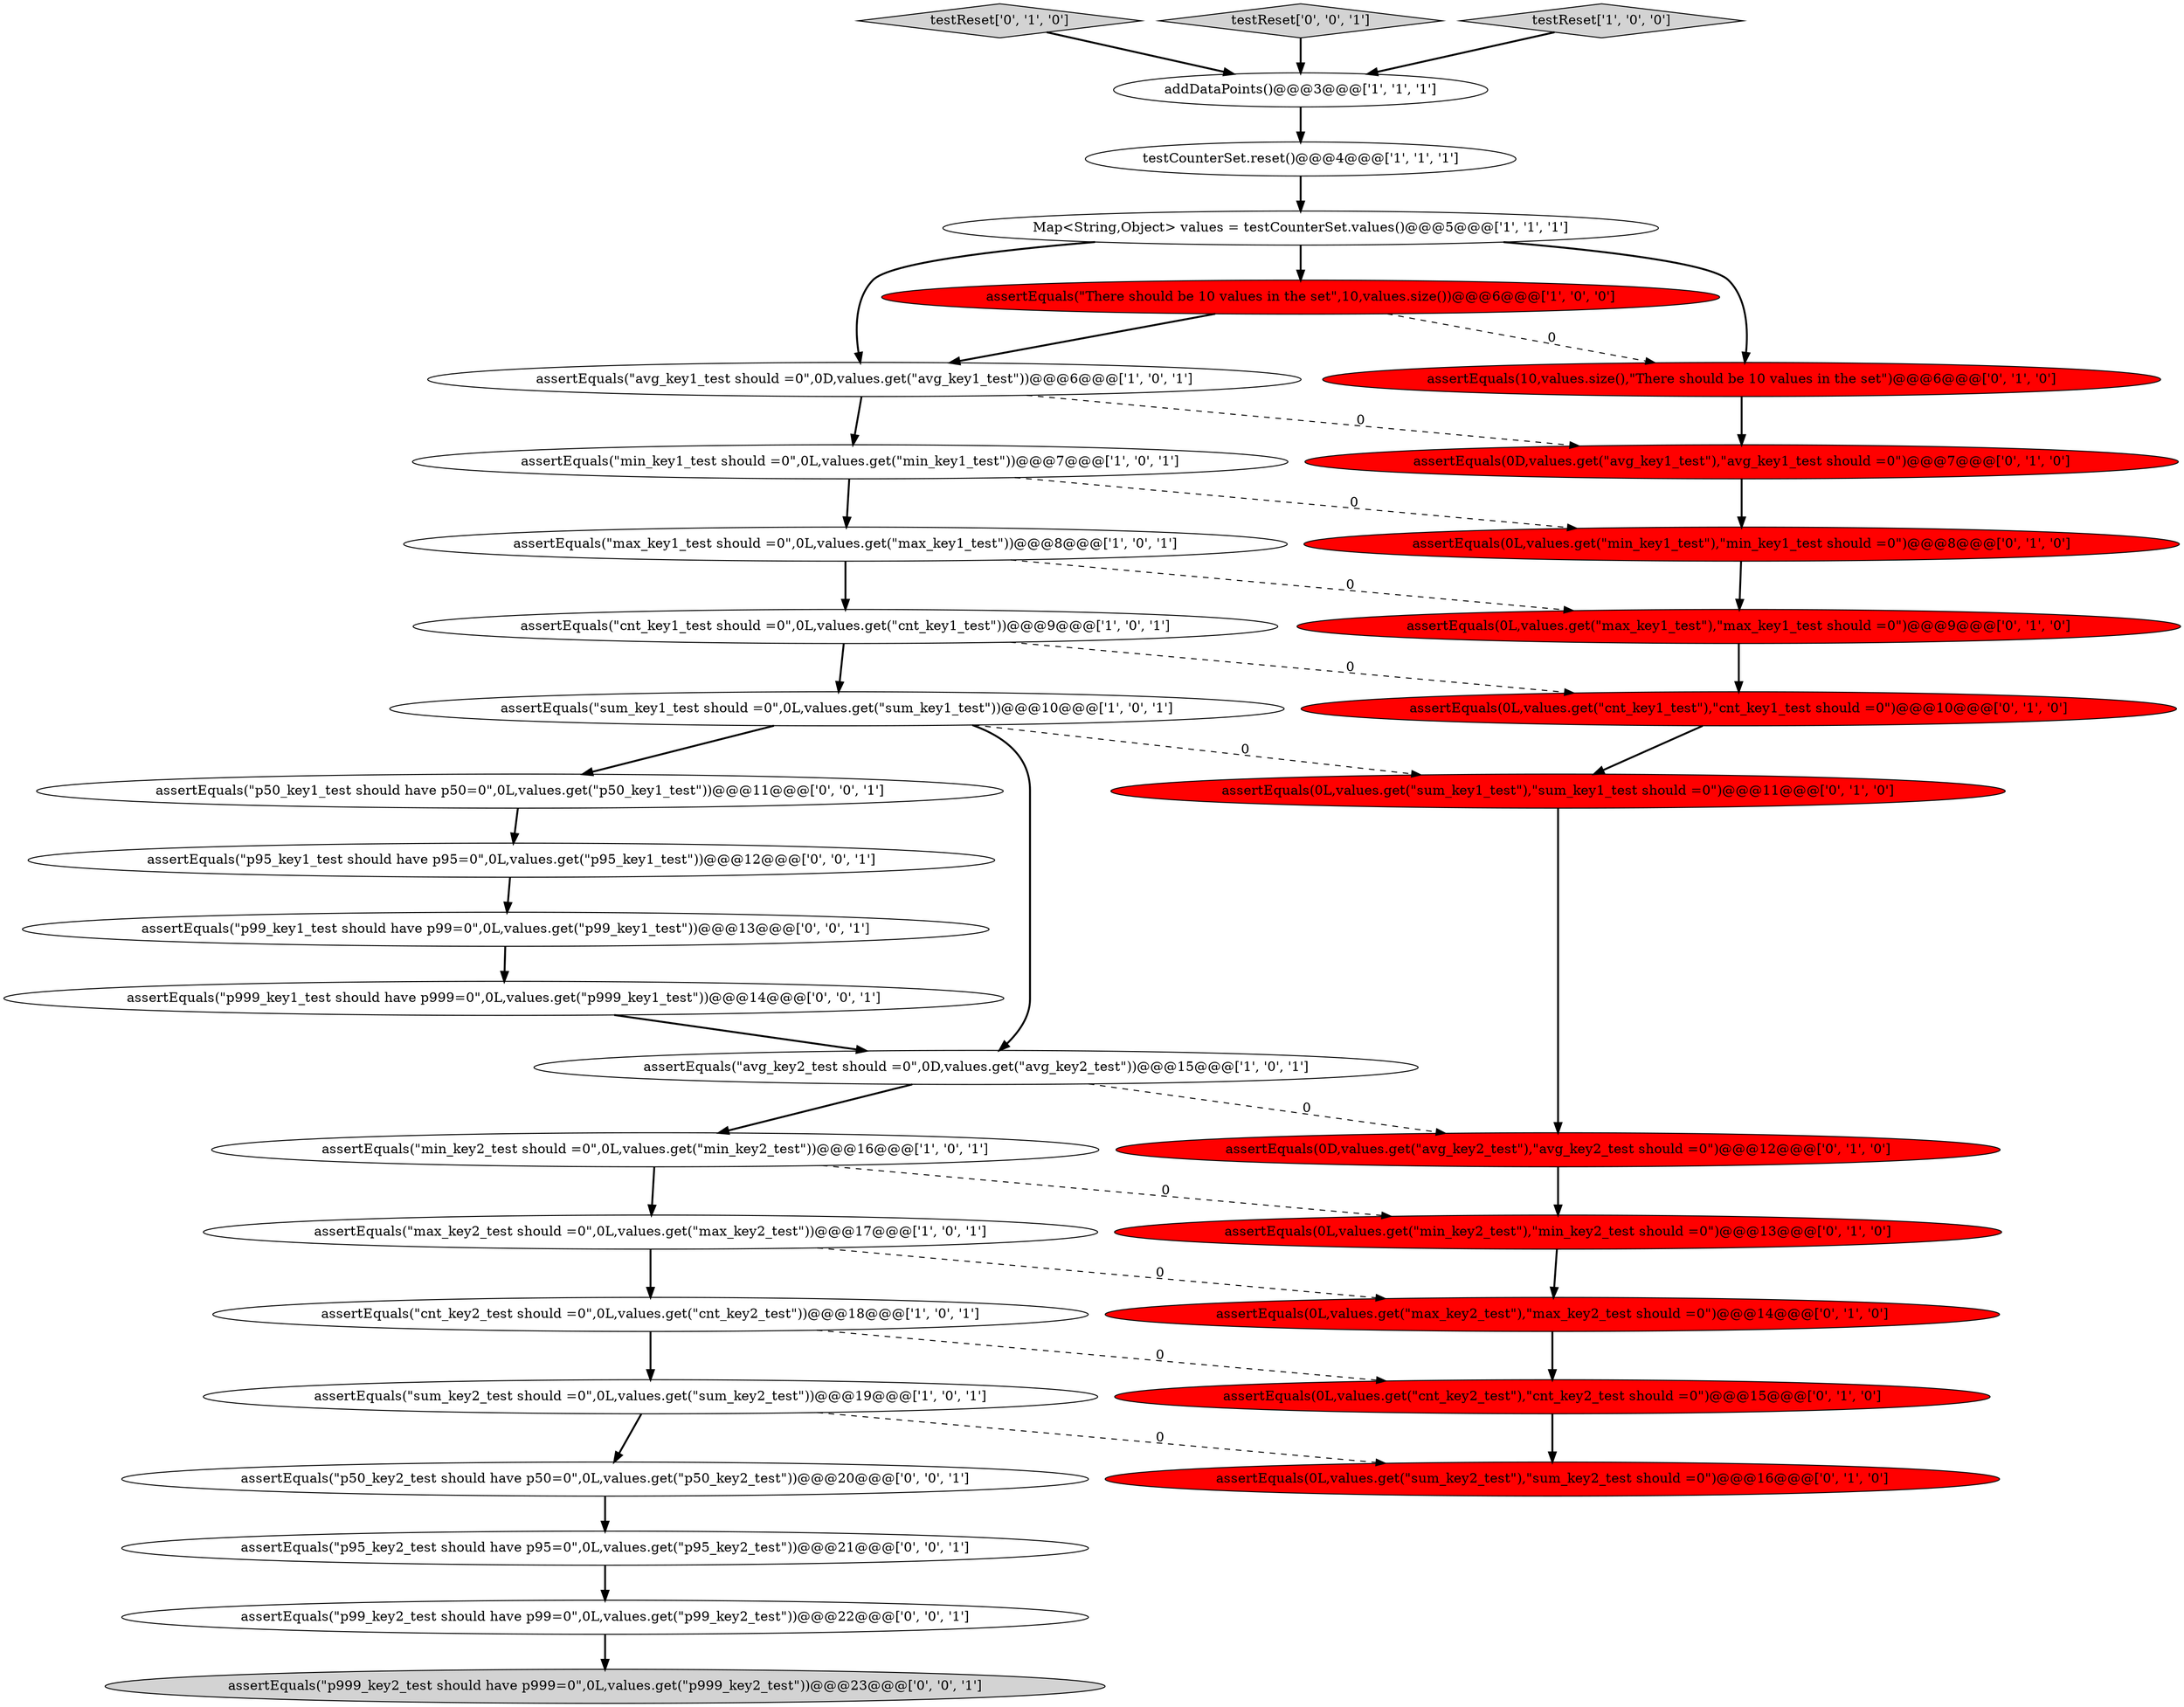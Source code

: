 digraph {
11 [style = filled, label = "addDataPoints()@@@3@@@['1', '1', '1']", fillcolor = white, shape = ellipse image = "AAA0AAABBB1BBB"];
21 [style = filled, label = "assertEquals(0L,values.get(\"cnt_key2_test\"),\"cnt_key2_test should =0\")@@@15@@@['0', '1', '0']", fillcolor = red, shape = ellipse image = "AAA1AAABBB2BBB"];
4 [style = filled, label = "Map<String,Object> values = testCounterSet.values()@@@5@@@['1', '1', '1']", fillcolor = white, shape = ellipse image = "AAA0AAABBB1BBB"];
20 [style = filled, label = "assertEquals(0D,values.get(\"avg_key2_test\"),\"avg_key2_test should =0\")@@@12@@@['0', '1', '0']", fillcolor = red, shape = ellipse image = "AAA1AAABBB2BBB"];
3 [style = filled, label = "assertEquals(\"sum_key1_test should =0\",0L,values.get(\"sum_key1_test\"))@@@10@@@['1', '0', '1']", fillcolor = white, shape = ellipse image = "AAA0AAABBB1BBB"];
10 [style = filled, label = "assertEquals(\"avg_key1_test should =0\",0D,values.get(\"avg_key1_test\"))@@@6@@@['1', '0', '1']", fillcolor = white, shape = ellipse image = "AAA0AAABBB1BBB"];
18 [style = filled, label = "testReset['0', '1', '0']", fillcolor = lightgray, shape = diamond image = "AAA0AAABBB2BBB"];
19 [style = filled, label = "assertEquals(0D,values.get(\"avg_key1_test\"),\"avg_key1_test should =0\")@@@7@@@['0', '1', '0']", fillcolor = red, shape = ellipse image = "AAA1AAABBB2BBB"];
8 [style = filled, label = "testCounterSet.reset()@@@4@@@['1', '1', '1']", fillcolor = white, shape = ellipse image = "AAA0AAABBB1BBB"];
24 [style = filled, label = "assertEquals(0L,values.get(\"min_key2_test\"),\"min_key2_test should =0\")@@@13@@@['0', '1', '0']", fillcolor = red, shape = ellipse image = "AAA1AAABBB2BBB"];
16 [style = filled, label = "assertEquals(10,values.size(),\"There should be 10 values in the set\")@@@6@@@['0', '1', '0']", fillcolor = red, shape = ellipse image = "AAA1AAABBB2BBB"];
35 [style = filled, label = "assertEquals(\"p999_key1_test should have p999=0\",0L,values.get(\"p999_key1_test\"))@@@14@@@['0', '0', '1']", fillcolor = white, shape = ellipse image = "AAA0AAABBB3BBB"];
6 [style = filled, label = "assertEquals(\"sum_key2_test should =0\",0L,values.get(\"sum_key2_test\"))@@@19@@@['1', '0', '1']", fillcolor = white, shape = ellipse image = "AAA0AAABBB1BBB"];
33 [style = filled, label = "assertEquals(\"p999_key2_test should have p999=0\",0L,values.get(\"p999_key2_test\"))@@@23@@@['0', '0', '1']", fillcolor = lightgray, shape = ellipse image = "AAA0AAABBB3BBB"];
7 [style = filled, label = "assertEquals(\"cnt_key2_test should =0\",0L,values.get(\"cnt_key2_test\"))@@@18@@@['1', '0', '1']", fillcolor = white, shape = ellipse image = "AAA0AAABBB1BBB"];
26 [style = filled, label = "assertEquals(0L,values.get(\"max_key2_test\"),\"max_key2_test should =0\")@@@14@@@['0', '1', '0']", fillcolor = red, shape = ellipse image = "AAA1AAABBB2BBB"];
15 [style = filled, label = "assertEquals(0L,values.get(\"sum_key2_test\"),\"sum_key2_test should =0\")@@@16@@@['0', '1', '0']", fillcolor = red, shape = ellipse image = "AAA1AAABBB2BBB"];
25 [style = filled, label = "assertEquals(0L,values.get(\"max_key1_test\"),\"max_key1_test should =0\")@@@9@@@['0', '1', '0']", fillcolor = red, shape = ellipse image = "AAA1AAABBB2BBB"];
1 [style = filled, label = "assertEquals(\"max_key2_test should =0\",0L,values.get(\"max_key2_test\"))@@@17@@@['1', '0', '1']", fillcolor = white, shape = ellipse image = "AAA0AAABBB1BBB"];
27 [style = filled, label = "assertEquals(\"p99_key1_test should have p99=0\",0L,values.get(\"p99_key1_test\"))@@@13@@@['0', '0', '1']", fillcolor = white, shape = ellipse image = "AAA0AAABBB3BBB"];
30 [style = filled, label = "testReset['0', '0', '1']", fillcolor = lightgray, shape = diamond image = "AAA0AAABBB3BBB"];
31 [style = filled, label = "assertEquals(\"p95_key2_test should have p95=0\",0L,values.get(\"p95_key2_test\"))@@@21@@@['0', '0', '1']", fillcolor = white, shape = ellipse image = "AAA0AAABBB3BBB"];
2 [style = filled, label = "assertEquals(\"cnt_key1_test should =0\",0L,values.get(\"cnt_key1_test\"))@@@9@@@['1', '0', '1']", fillcolor = white, shape = ellipse image = "AAA0AAABBB1BBB"];
9 [style = filled, label = "assertEquals(\"min_key1_test should =0\",0L,values.get(\"min_key1_test\"))@@@7@@@['1', '0', '1']", fillcolor = white, shape = ellipse image = "AAA0AAABBB1BBB"];
23 [style = filled, label = "assertEquals(0L,values.get(\"sum_key1_test\"),\"sum_key1_test should =0\")@@@11@@@['0', '1', '0']", fillcolor = red, shape = ellipse image = "AAA1AAABBB2BBB"];
17 [style = filled, label = "assertEquals(0L,values.get(\"min_key1_test\"),\"min_key1_test should =0\")@@@8@@@['0', '1', '0']", fillcolor = red, shape = ellipse image = "AAA1AAABBB2BBB"];
32 [style = filled, label = "assertEquals(\"p95_key1_test should have p95=0\",0L,values.get(\"p95_key1_test\"))@@@12@@@['0', '0', '1']", fillcolor = white, shape = ellipse image = "AAA0AAABBB3BBB"];
5 [style = filled, label = "assertEquals(\"avg_key2_test should =0\",0D,values.get(\"avg_key2_test\"))@@@15@@@['1', '0', '1']", fillcolor = white, shape = ellipse image = "AAA0AAABBB1BBB"];
34 [style = filled, label = "assertEquals(\"p50_key2_test should have p50=0\",0L,values.get(\"p50_key2_test\"))@@@20@@@['0', '0', '1']", fillcolor = white, shape = ellipse image = "AAA0AAABBB3BBB"];
14 [style = filled, label = "assertEquals(\"There should be 10 values in the set\",10,values.size())@@@6@@@['1', '0', '0']", fillcolor = red, shape = ellipse image = "AAA1AAABBB1BBB"];
28 [style = filled, label = "assertEquals(\"p99_key2_test should have p99=0\",0L,values.get(\"p99_key2_test\"))@@@22@@@['0', '0', '1']", fillcolor = white, shape = ellipse image = "AAA0AAABBB3BBB"];
12 [style = filled, label = "assertEquals(\"max_key1_test should =0\",0L,values.get(\"max_key1_test\"))@@@8@@@['1', '0', '1']", fillcolor = white, shape = ellipse image = "AAA0AAABBB1BBB"];
29 [style = filled, label = "assertEquals(\"p50_key1_test should have p50=0\",0L,values.get(\"p50_key1_test\"))@@@11@@@['0', '0', '1']", fillcolor = white, shape = ellipse image = "AAA0AAABBB3BBB"];
22 [style = filled, label = "assertEquals(0L,values.get(\"cnt_key1_test\"),\"cnt_key1_test should =0\")@@@10@@@['0', '1', '0']", fillcolor = red, shape = ellipse image = "AAA1AAABBB2BBB"];
0 [style = filled, label = "testReset['1', '0', '0']", fillcolor = lightgray, shape = diamond image = "AAA0AAABBB1BBB"];
13 [style = filled, label = "assertEquals(\"min_key2_test should =0\",0L,values.get(\"min_key2_test\"))@@@16@@@['1', '0', '1']", fillcolor = white, shape = ellipse image = "AAA0AAABBB1BBB"];
4->10 [style = bold, label=""];
17->25 [style = bold, label=""];
4->14 [style = bold, label=""];
23->20 [style = bold, label=""];
7->21 [style = dashed, label="0"];
6->34 [style = bold, label=""];
25->22 [style = bold, label=""];
1->26 [style = dashed, label="0"];
10->19 [style = dashed, label="0"];
21->15 [style = bold, label=""];
2->3 [style = bold, label=""];
18->11 [style = bold, label=""];
14->10 [style = bold, label=""];
0->11 [style = bold, label=""];
32->27 [style = bold, label=""];
34->31 [style = bold, label=""];
19->17 [style = bold, label=""];
16->19 [style = bold, label=""];
1->7 [style = bold, label=""];
22->23 [style = bold, label=""];
13->1 [style = bold, label=""];
27->35 [style = bold, label=""];
5->20 [style = dashed, label="0"];
26->21 [style = bold, label=""];
35->5 [style = bold, label=""];
3->23 [style = dashed, label="0"];
24->26 [style = bold, label=""];
30->11 [style = bold, label=""];
12->2 [style = bold, label=""];
3->5 [style = bold, label=""];
13->24 [style = dashed, label="0"];
12->25 [style = dashed, label="0"];
28->33 [style = bold, label=""];
6->15 [style = dashed, label="0"];
29->32 [style = bold, label=""];
5->13 [style = bold, label=""];
9->17 [style = dashed, label="0"];
7->6 [style = bold, label=""];
11->8 [style = bold, label=""];
10->9 [style = bold, label=""];
9->12 [style = bold, label=""];
31->28 [style = bold, label=""];
8->4 [style = bold, label=""];
14->16 [style = dashed, label="0"];
20->24 [style = bold, label=""];
2->22 [style = dashed, label="0"];
3->29 [style = bold, label=""];
4->16 [style = bold, label=""];
}

